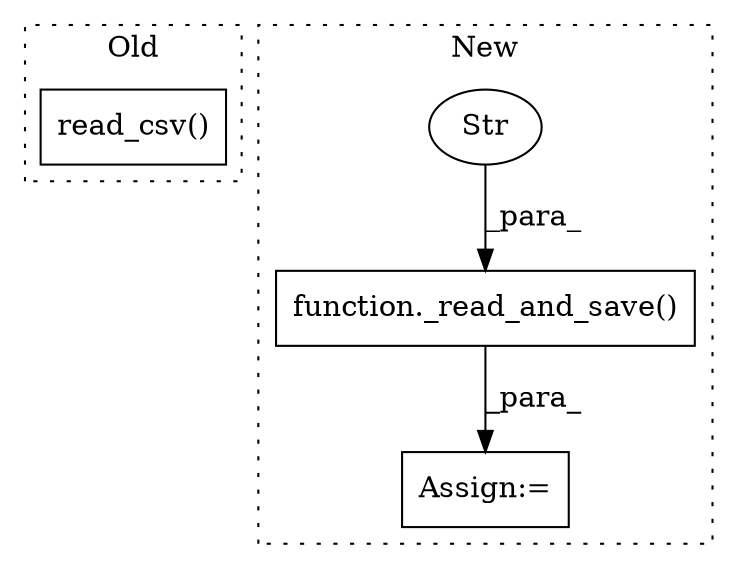 digraph G {
subgraph cluster0 {
1 [label="read_csv()" a="75" s="4677,4726" l="12,14" shape="box"];
label = "Old";
style="dotted";
}
subgraph cluster1 {
2 [label="function._read_and_save()" a="75" s="4573,4628" l="15,17" shape="box"];
3 [label="Str" a="66" s="4588" l="24" shape="ellipse"];
4 [label="Assign:=" a="68" s="4570" l="3" shape="box"];
label = "New";
style="dotted";
}
2 -> 4 [label="_para_"];
3 -> 2 [label="_para_"];
}